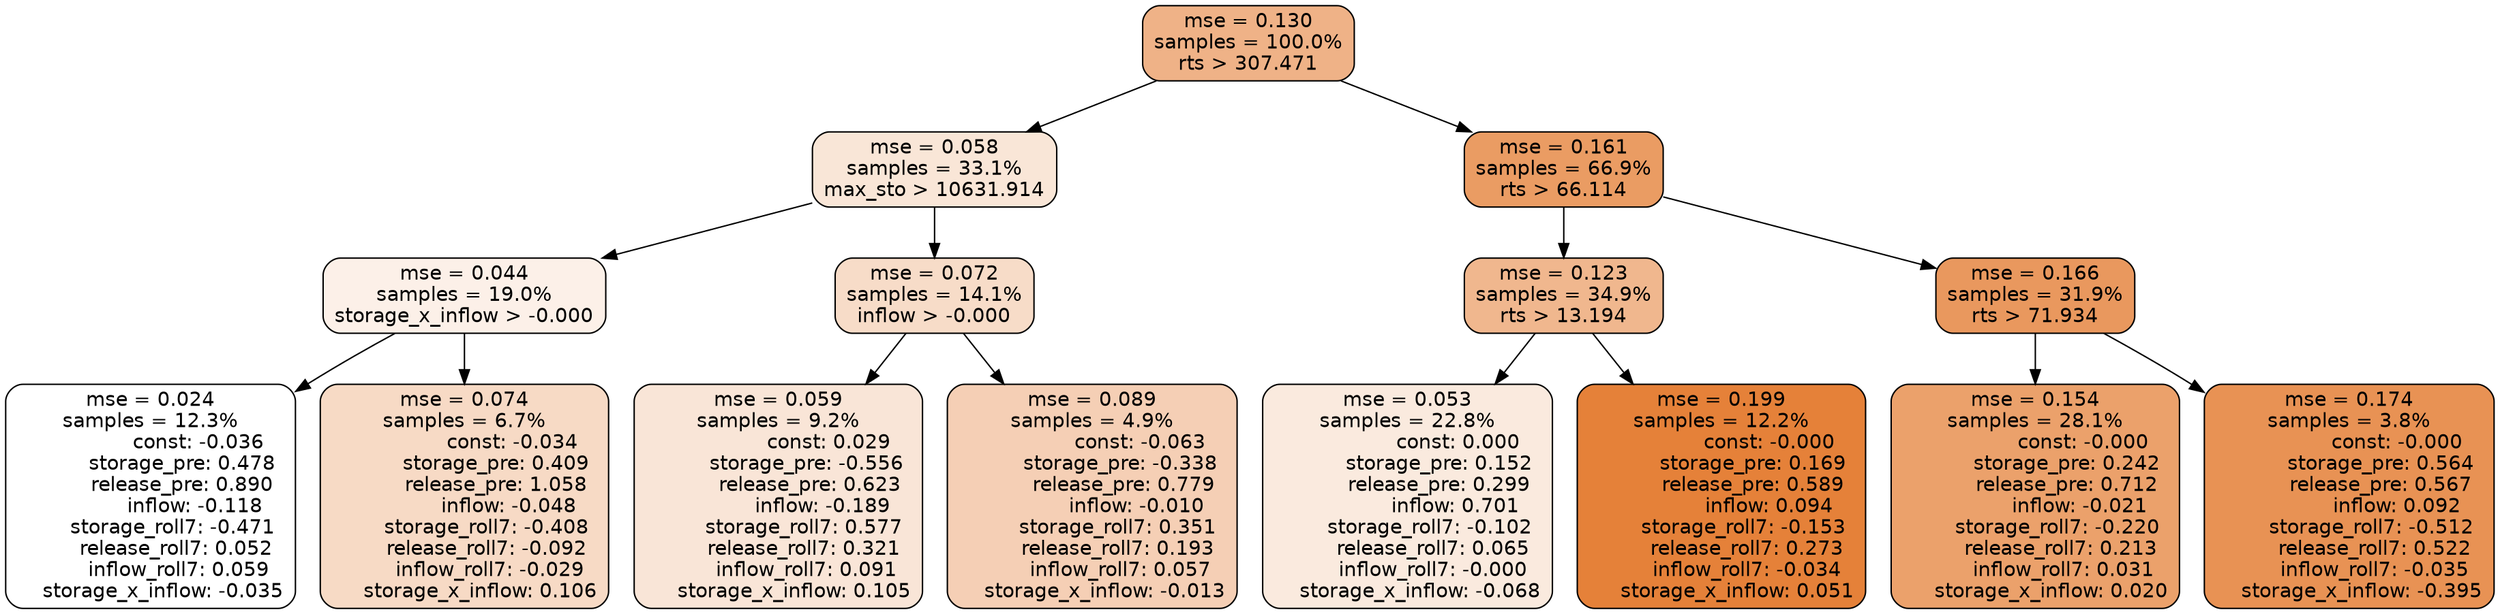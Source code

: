 digraph tree {
node [shape=rectangle, style="filled, rounded", color="black", fontname=helvetica] ;
edge [fontname=helvetica] ;
	"0" [label="mse = 0.130
samples = 100.0%
rts > 307.471", fillcolor="#efb287"]
	"8" [label="mse = 0.058
samples = 33.1%
max_sto > 10631.914", fillcolor="#f9e6d7"]
	"1" [label="mse = 0.161
samples = 66.9%
rts > 66.114", fillcolor="#ea9c63"]
	"9" [label="mse = 0.044
samples = 19.0%
storage_x_inflow > -0.000", fillcolor="#fcf0e8"]
	"12" [label="mse = 0.072
samples = 14.1%
inflow > -0.000", fillcolor="#f7dcc8"]
	"2" [label="mse = 0.123
samples = 34.9%
rts > 13.194", fillcolor="#f0b78e"]
	"5" [label="mse = 0.166
samples = 31.9%
rts > 71.934", fillcolor="#e9985e"]
	"10" [label="mse = 0.024
samples = 12.3%
               const: -0.036
          storage_pre: 0.478
          release_pre: 0.890
              inflow: -0.118
       storage_roll7: -0.471
        release_roll7: 0.052
         inflow_roll7: 0.059
    storage_x_inflow: -0.035", fillcolor="#ffffff"]
	"11" [label="mse = 0.074
samples = 6.7%
               const: -0.034
          storage_pre: 0.409
          release_pre: 1.058
              inflow: -0.048
       storage_roll7: -0.408
       release_roll7: -0.092
        inflow_roll7: -0.029
     storage_x_inflow: 0.106", fillcolor="#f7dac5"]
	"13" [label="mse = 0.059
samples = 9.2%
                const: 0.029
         storage_pre: -0.556
          release_pre: 0.623
              inflow: -0.189
        storage_roll7: 0.577
        release_roll7: 0.321
         inflow_roll7: 0.091
     storage_x_inflow: 0.105", fillcolor="#f9e5d7"]
	"14" [label="mse = 0.089
samples = 4.9%
               const: -0.063
         storage_pre: -0.338
          release_pre: 0.779
              inflow: -0.010
        storage_roll7: 0.351
        release_roll7: 0.193
         inflow_roll7: 0.057
    storage_x_inflow: -0.013", fillcolor="#f5cfb5"]
	"3" [label="mse = 0.053
samples = 22.8%
                const: 0.000
          storage_pre: 0.152
          release_pre: 0.299
               inflow: 0.701
       storage_roll7: -0.102
        release_roll7: 0.065
        inflow_roll7: -0.000
    storage_x_inflow: -0.068", fillcolor="#faeade"]
	"4" [label="mse = 0.199
samples = 12.2%
               const: -0.000
          storage_pre: 0.169
          release_pre: 0.589
               inflow: 0.094
       storage_roll7: -0.153
        release_roll7: 0.273
        inflow_roll7: -0.034
     storage_x_inflow: 0.051", fillcolor="#e58139"]
	"7" [label="mse = 0.154
samples = 28.1%
               const: -0.000
          storage_pre: 0.242
          release_pre: 0.712
              inflow: -0.021
       storage_roll7: -0.220
        release_roll7: 0.213
         inflow_roll7: 0.031
     storage_x_inflow: 0.020", fillcolor="#eba16b"]
	"6" [label="mse = 0.174
samples = 3.8%
               const: -0.000
          storage_pre: 0.564
          release_pre: 0.567
               inflow: 0.092
       storage_roll7: -0.512
        release_roll7: 0.522
        inflow_roll7: -0.035
    storage_x_inflow: -0.395", fillcolor="#e89254"]

	"0" -> "1"
	"0" -> "8"
	"8" -> "9"
	"8" -> "12"
	"1" -> "2"
	"1" -> "5"
	"9" -> "10"
	"9" -> "11"
	"12" -> "13"
	"12" -> "14"
	"2" -> "3"
	"2" -> "4"
	"5" -> "6"
	"5" -> "7"
}